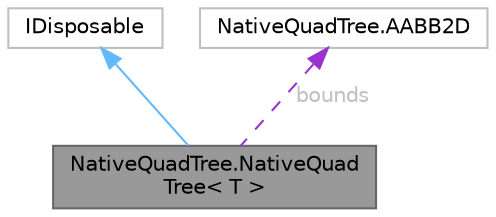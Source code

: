 digraph "NativeQuadTree.NativeQuadTree&lt; T &gt;"
{
 // LATEX_PDF_SIZE
  bgcolor="transparent";
  edge [fontname=Helvetica,fontsize=10,labelfontname=Helvetica,labelfontsize=10];
  node [fontname=Helvetica,fontsize=10,shape=box,height=0.2,width=0.4];
  Node1 [id="Node000001",label="NativeQuadTree.NativeQuad\lTree\< T \>",height=0.2,width=0.4,color="gray40", fillcolor="grey60", style="filled", fontcolor="black",tooltip="A QuadTree aimed to be used with Burst, supports fast bulk insertion and querying."];
  Node2 -> Node1 [id="edge1_Node000001_Node000002",dir="back",color="steelblue1",style="solid",tooltip=" "];
  Node2 [id="Node000002",label="IDisposable",height=0.2,width=0.4,color="grey75", fillcolor="white", style="filled",tooltip=" "];
  Node3 -> Node1 [id="edge2_Node000001_Node000003",dir="back",color="darkorchid3",style="dashed",tooltip=" ",label=" bounds",fontcolor="grey" ];
  Node3 [id="Node000003",label="NativeQuadTree.AABB2D",height=0.2,width=0.4,color="grey75", fillcolor="white", style="filled",URL="$struct_native_quad_tree_1_1_a_a_b_b2_d.html",tooltip=" "];
}
